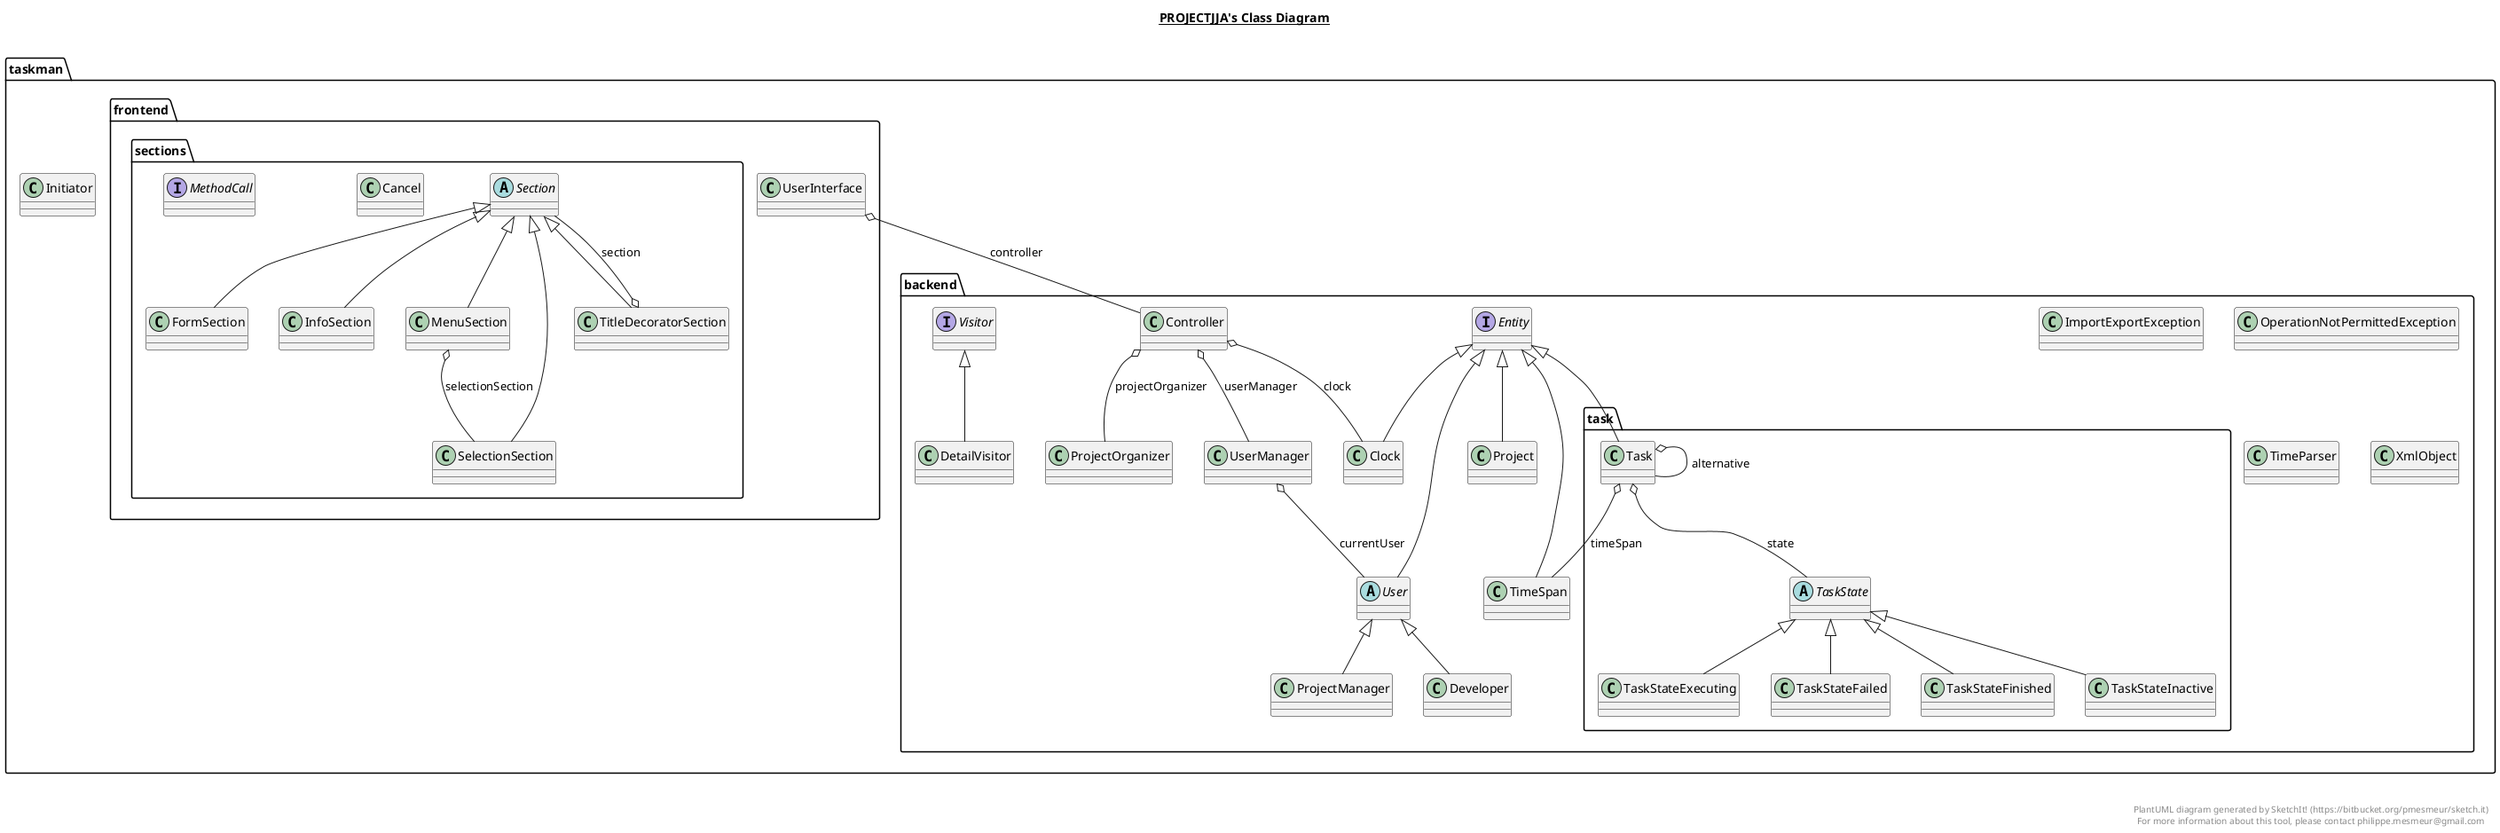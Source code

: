 @startuml

title __PROJECTJJA's Class Diagram__\n

  package taskman {
    package taskman.frontend {
      package taskman.frontend.sections {
        class Cancel {
        }
      }
    }
  }
  

  package taskman {
    package taskman.backend {
      class Clock {
      }
    }
  }
  

  package taskman {
    package taskman.backend {
      class Controller {
      }
    }
  }
  

  package taskman {
    package taskman.backend {
      class DetailVisitor {
      }
    }
  }
  

  package taskman {
    package taskman.backend {
      class Developer {
      }
    }
  }
  

  package taskman {
    package taskman.backend {
      interface Entity {
      }
    }
  }
  

  package taskman {
    package taskman.frontend {
      package taskman.frontend.sections {
        class FormSection {
        }
      }
    }
  }
  

  package taskman {
    package taskman.backend {
      class ImportExportException {
      }
    }
  }
  

  package taskman {
    package taskman.frontend {
      package taskman.frontend.sections {
        class InfoSection {
        }
      }
    }
  }
  

  package taskman {
    class Initiator {
    }
  }
  

  package taskman {
    package taskman.frontend {
      package taskman.frontend.sections {
        class MenuSection {
        }
      }
    }
  }
  

  package taskman {
    package taskman.frontend {
      package taskman.frontend.sections {
        interface MethodCall {
        }
      }
    }
  }
  

  package taskman {
    package taskman.backend {
      class OperationNotPermittedException {
      }
    }
  }
  

  package taskman {
    package taskman.backend {
      class Project {
      }
    }
  }
  

  package taskman {
    package taskman.backend {
      class ProjectManager {
      }
    }
  }
  

  package taskman {
    package taskman.backend {
      class ProjectOrganizer {
      }
    }
  }
  

  package taskman {
    package taskman.frontend {
      package taskman.frontend.sections {
        abstract class Section {
        }
      }
    }
  }
  

  package taskman {
    package taskman.frontend {
      package taskman.frontend.sections {
        class SelectionSection {
        }
      }
    }
  }
  

  package taskman {
    package taskman.backend {
      package taskman.backend.task {
        class Task {
        }
      }
    }
  }
  

  package taskman {
    package taskman.backend {
      package taskman.backend.task {
        abstract class TaskState {
        }
      }
    }
  }
  

  package taskman {
    package taskman.backend {
      package taskman.backend.task {
        class TaskStateExecuting {
        }
      }
    }
  }
  

  package taskman {
    package taskman.backend {
      package taskman.backend.task {
        class TaskStateFailed {
        }
      }
    }
  }
  

  package taskman {
    package taskman.backend {
      package taskman.backend.task {
        class TaskStateFinished {
        }
      }
    }
  }
  

  package taskman {
    package taskman.backend {
      package taskman.backend.task {
        class TaskStateInactive {
        }
      }
    }
  }
  

  package taskman {
    package taskman.backend {
      class TimeParser {
      }
    }
  }
  

  package taskman {
    package taskman.backend {
      class TimeSpan {
      }
    }
  }
  

  package taskman {
    package taskman.frontend {
      package taskman.frontend.sections {
        class TitleDecoratorSection {
        }
      }
    }
  }
  

  package taskman {
    package taskman.backend {
      abstract class User {
      }
    }
  }
  

  package taskman {
    package taskman.frontend {
      class UserInterface {
      }
    }
  }
  

  package taskman {
    package taskman.backend {
      class UserManager {
      }
    }
  }
  

  package taskman {
    package taskman.backend {
      interface Visitor {
      }
    }
  }
  

  package taskman {
    package taskman.backend {
      class XmlObject {
      }
    }
  }
  

  Clock -up-|> Entity
  Controller o-- Clock : clock
  Controller o-- UserManager : userManager
  Controller o-- ProjectOrganizer : projectOrganizer
  DetailVisitor -up-|> Visitor
  Developer -up-|> User
  FormSection -up-|> Section
  InfoSection -up-|> Section
  MenuSection -up-|> Section
  MenuSection o-- SelectionSection : selectionSection
  Project -up-|> Entity
  ProjectManager -up-|> User
  SelectionSection -up-|> Section
  Task -up-|> Entity
  Task o-- TimeSpan : timeSpan
  Task o-- TaskState : state
  Task o-- Task : alternative
  TaskStateExecuting -up-|> TaskState
  TaskStateFailed -up-|> TaskState
  TaskStateFinished -up-|> TaskState
  TaskStateInactive -up-|> TaskState
  TimeSpan -up-|> Entity
  TitleDecoratorSection -up-|> Section
  TitleDecoratorSection o-- Section : section
  User -up-|> Entity
  UserInterface o-- Controller : controller
  UserManager o-- User : currentUser


right footer


PlantUML diagram generated by SketchIt! (https://bitbucket.org/pmesmeur/sketch.it)
For more information about this tool, please contact philippe.mesmeur@gmail.com
endfooter

@enduml
